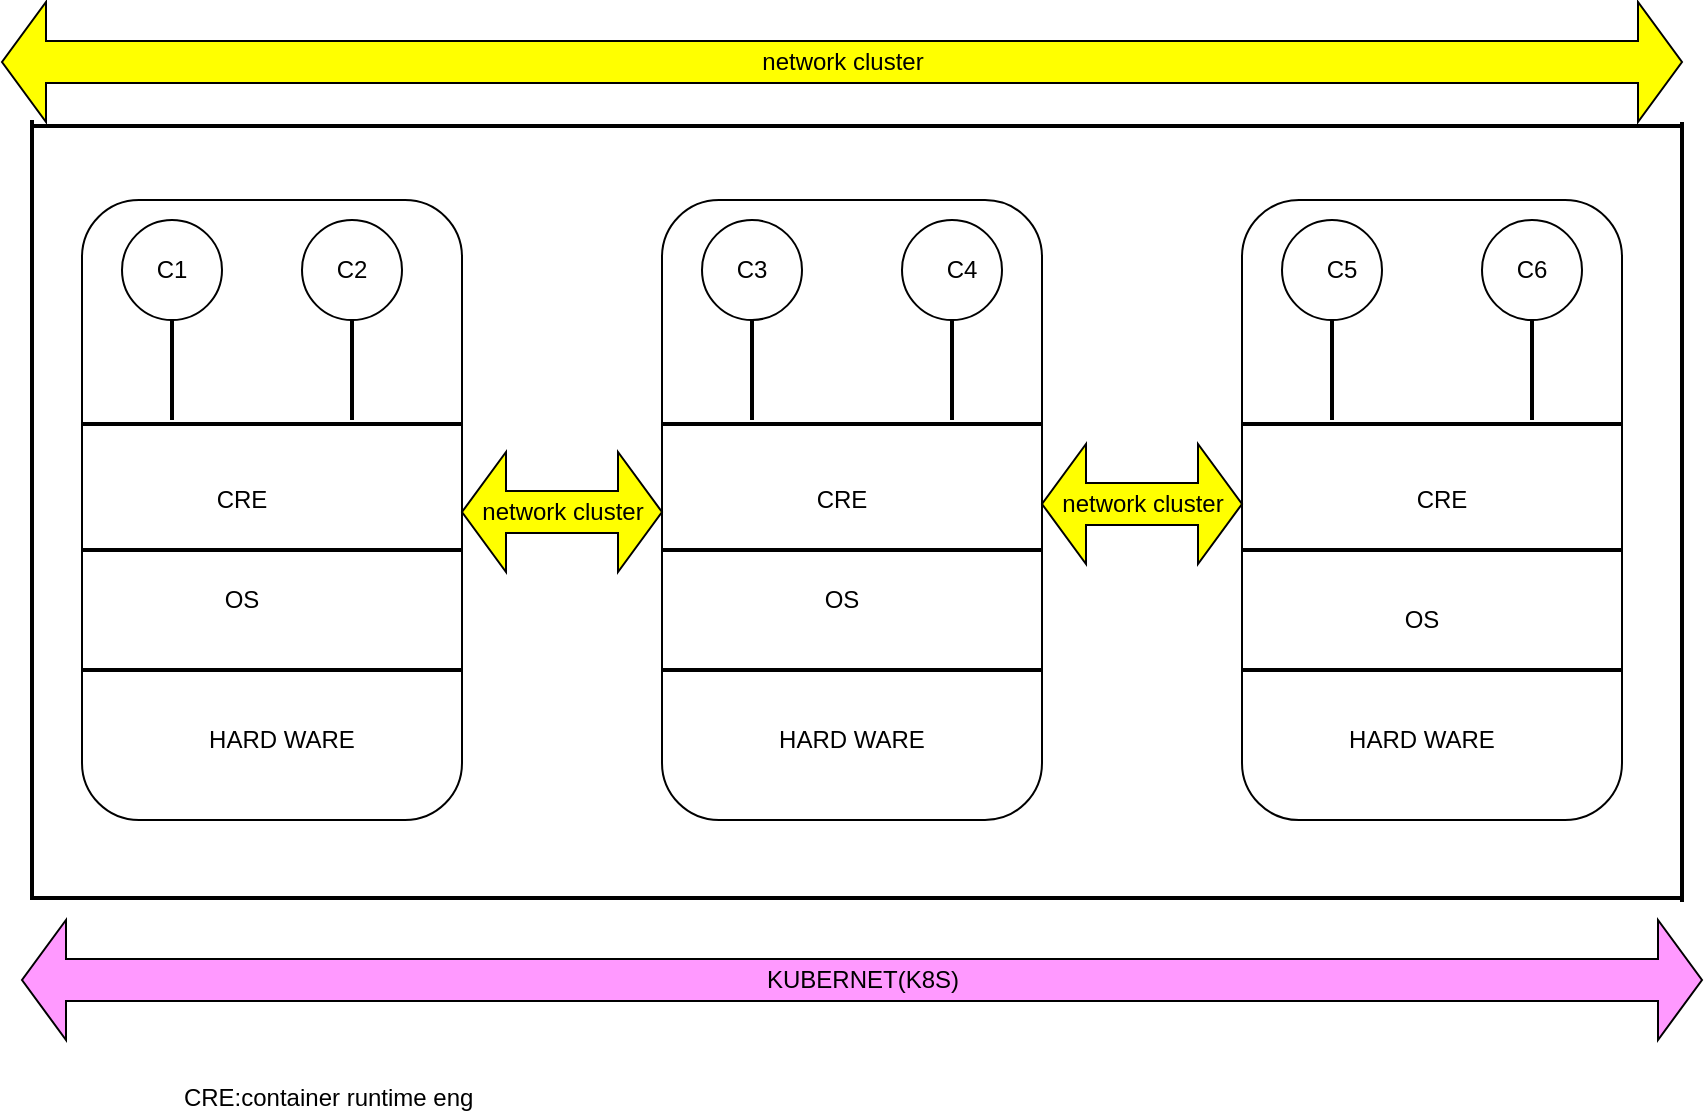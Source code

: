 <mxfile version="14.8.5" type="github">
  <diagram id="wl_e422McLixD423kIPQ" name="Page-1">
    <mxGraphModel dx="1108" dy="482" grid="1" gridSize="10" guides="1" tooltips="1" connect="1" arrows="1" fold="1" page="1" pageScale="1" pageWidth="850" pageHeight="1100" math="0" shadow="0">
      <root>
        <mxCell id="0" />
        <mxCell id="1" parent="0" />
        <mxCell id="t8bC1MIJuQSVdHQi2Ddk-7" value="" style="rounded=1;whiteSpace=wrap;html=1;" vertex="1" parent="1">
          <mxGeometry x="40" y="110" width="190" height="310" as="geometry" />
        </mxCell>
        <mxCell id="t8bC1MIJuQSVdHQi2Ddk-8" value="" style="rounded=1;whiteSpace=wrap;html=1;" vertex="1" parent="1">
          <mxGeometry x="330" y="110" width="190" height="310" as="geometry" />
        </mxCell>
        <mxCell id="t8bC1MIJuQSVdHQi2Ddk-9" value="" style="rounded=1;whiteSpace=wrap;html=1;" vertex="1" parent="1">
          <mxGeometry x="620" y="110" width="190" height="310" as="geometry" />
        </mxCell>
        <mxCell id="t8bC1MIJuQSVdHQi2Ddk-10" value="" style="line;strokeWidth=2;html=1;" vertex="1" parent="1">
          <mxGeometry x="40" y="340" width="190" height="10" as="geometry" />
        </mxCell>
        <mxCell id="t8bC1MIJuQSVdHQi2Ddk-12" value="" style="line;strokeWidth=2;html=1;" vertex="1" parent="1">
          <mxGeometry x="40" y="280" width="190" height="10" as="geometry" />
        </mxCell>
        <mxCell id="t8bC1MIJuQSVdHQi2Ddk-13" value="" style="line;strokeWidth=2;html=1;" vertex="1" parent="1">
          <mxGeometry x="40" y="217" width="190" height="10" as="geometry" />
        </mxCell>
        <mxCell id="t8bC1MIJuQSVdHQi2Ddk-14" value="" style="line;strokeWidth=2;html=1;" vertex="1" parent="1">
          <mxGeometry x="330" y="340" width="190" height="10" as="geometry" />
        </mxCell>
        <mxCell id="t8bC1MIJuQSVdHQi2Ddk-15" value="" style="line;strokeWidth=2;html=1;" vertex="1" parent="1">
          <mxGeometry x="330" y="280" width="190" height="10" as="geometry" />
        </mxCell>
        <mxCell id="t8bC1MIJuQSVdHQi2Ddk-16" value="" style="line;strokeWidth=2;html=1;" vertex="1" parent="1">
          <mxGeometry x="330" y="217" width="190" height="10" as="geometry" />
        </mxCell>
        <mxCell id="t8bC1MIJuQSVdHQi2Ddk-17" value="" style="line;strokeWidth=2;html=1;" vertex="1" parent="1">
          <mxGeometry x="620" y="340" width="190" height="10" as="geometry" />
        </mxCell>
        <mxCell id="t8bC1MIJuQSVdHQi2Ddk-18" value="" style="line;strokeWidth=2;html=1;" vertex="1" parent="1">
          <mxGeometry x="620" y="280" width="190" height="10" as="geometry" />
        </mxCell>
        <mxCell id="t8bC1MIJuQSVdHQi2Ddk-19" value="" style="line;strokeWidth=2;html=1;" vertex="1" parent="1">
          <mxGeometry x="620" y="217" width="190" height="10" as="geometry" />
        </mxCell>
        <mxCell id="t8bC1MIJuQSVdHQi2Ddk-20" value="HARD WARE" style="text;html=1;strokeColor=none;fillColor=none;align=center;verticalAlign=middle;whiteSpace=wrap;rounded=0;" vertex="1" parent="1">
          <mxGeometry x="80" y="370" width="120" height="20" as="geometry" />
        </mxCell>
        <mxCell id="t8bC1MIJuQSVdHQi2Ddk-21" value="OS" style="text;html=1;strokeColor=none;fillColor=none;align=center;verticalAlign=middle;whiteSpace=wrap;rounded=0;" vertex="1" parent="1">
          <mxGeometry x="100" y="300" width="40" height="20" as="geometry" />
        </mxCell>
        <mxCell id="t8bC1MIJuQSVdHQi2Ddk-22" value="CRE" style="text;html=1;strokeColor=none;fillColor=none;align=center;verticalAlign=middle;whiteSpace=wrap;rounded=0;" vertex="1" parent="1">
          <mxGeometry x="100" y="250" width="40" height="20" as="geometry" />
        </mxCell>
        <mxCell id="t8bC1MIJuQSVdHQi2Ddk-23" value="" style="ellipse;whiteSpace=wrap;html=1;aspect=fixed;" vertex="1" parent="1">
          <mxGeometry x="60" y="120" width="50" height="50" as="geometry" />
        </mxCell>
        <mxCell id="t8bC1MIJuQSVdHQi2Ddk-25" value="" style="ellipse;whiteSpace=wrap;html=1;aspect=fixed;" vertex="1" parent="1">
          <mxGeometry x="150" y="120" width="50" height="50" as="geometry" />
        </mxCell>
        <mxCell id="t8bC1MIJuQSVdHQi2Ddk-26" value="" style="ellipse;whiteSpace=wrap;html=1;aspect=fixed;" vertex="1" parent="1">
          <mxGeometry x="350" y="120" width="50" height="50" as="geometry" />
        </mxCell>
        <mxCell id="t8bC1MIJuQSVdHQi2Ddk-27" value="" style="ellipse;whiteSpace=wrap;html=1;aspect=fixed;" vertex="1" parent="1">
          <mxGeometry x="450" y="120" width="50" height="50" as="geometry" />
        </mxCell>
        <mxCell id="t8bC1MIJuQSVdHQi2Ddk-28" value="" style="ellipse;whiteSpace=wrap;html=1;aspect=fixed;" vertex="1" parent="1">
          <mxGeometry x="640" y="120" width="50" height="50" as="geometry" />
        </mxCell>
        <mxCell id="t8bC1MIJuQSVdHQi2Ddk-29" value="" style="ellipse;whiteSpace=wrap;html=1;aspect=fixed;" vertex="1" parent="1">
          <mxGeometry x="740" y="120" width="50" height="50" as="geometry" />
        </mxCell>
        <mxCell id="t8bC1MIJuQSVdHQi2Ddk-32" value="" style="line;strokeWidth=2;direction=south;html=1;" vertex="1" parent="1">
          <mxGeometry x="80" y="170" width="10" height="50" as="geometry" />
        </mxCell>
        <mxCell id="t8bC1MIJuQSVdHQi2Ddk-33" value="" style="line;strokeWidth=2;direction=south;html=1;" vertex="1" parent="1">
          <mxGeometry x="170" y="170" width="10" height="50" as="geometry" />
        </mxCell>
        <mxCell id="t8bC1MIJuQSVdHQi2Ddk-34" value="" style="line;strokeWidth=2;direction=south;html=1;" vertex="1" parent="1">
          <mxGeometry x="370" y="170" width="10" height="50" as="geometry" />
        </mxCell>
        <mxCell id="t8bC1MIJuQSVdHQi2Ddk-35" value="" style="line;strokeWidth=2;direction=south;html=1;" vertex="1" parent="1">
          <mxGeometry x="470" y="170" width="10" height="50" as="geometry" />
        </mxCell>
        <mxCell id="t8bC1MIJuQSVdHQi2Ddk-36" value="" style="line;strokeWidth=2;direction=south;html=1;" vertex="1" parent="1">
          <mxGeometry x="660" y="170" width="10" height="50" as="geometry" />
        </mxCell>
        <mxCell id="t8bC1MIJuQSVdHQi2Ddk-37" value="" style="line;strokeWidth=2;direction=south;html=1;" vertex="1" parent="1">
          <mxGeometry x="760" y="170" width="10" height="50" as="geometry" />
        </mxCell>
        <mxCell id="t8bC1MIJuQSVdHQi2Ddk-39" value="HARD WARE" style="text;html=1;strokeColor=none;fillColor=none;align=center;verticalAlign=middle;whiteSpace=wrap;rounded=0;" vertex="1" parent="1">
          <mxGeometry x="365" y="370" width="120" height="20" as="geometry" />
        </mxCell>
        <mxCell id="t8bC1MIJuQSVdHQi2Ddk-40" value="HARD WARE" style="text;html=1;strokeColor=none;fillColor=none;align=center;verticalAlign=middle;whiteSpace=wrap;rounded=0;" vertex="1" parent="1">
          <mxGeometry x="650" y="370" width="120" height="20" as="geometry" />
        </mxCell>
        <mxCell id="t8bC1MIJuQSVdHQi2Ddk-41" value="OS" style="text;html=1;strokeColor=none;fillColor=none;align=center;verticalAlign=middle;whiteSpace=wrap;rounded=0;" vertex="1" parent="1">
          <mxGeometry x="400" y="300" width="40" height="20" as="geometry" />
        </mxCell>
        <mxCell id="t8bC1MIJuQSVdHQi2Ddk-42" value="OS" style="text;html=1;strokeColor=none;fillColor=none;align=center;verticalAlign=middle;whiteSpace=wrap;rounded=0;" vertex="1" parent="1">
          <mxGeometry x="690" y="310" width="40" height="20" as="geometry" />
        </mxCell>
        <mxCell id="t8bC1MIJuQSVdHQi2Ddk-43" value="CRE" style="text;html=1;strokeColor=none;fillColor=none;align=center;verticalAlign=middle;whiteSpace=wrap;rounded=0;" vertex="1" parent="1">
          <mxGeometry x="400" y="250" width="40" height="20" as="geometry" />
        </mxCell>
        <mxCell id="t8bC1MIJuQSVdHQi2Ddk-44" value="CRE" style="text;html=1;strokeColor=none;fillColor=none;align=center;verticalAlign=middle;whiteSpace=wrap;rounded=0;" vertex="1" parent="1">
          <mxGeometry x="700" y="250" width="40" height="20" as="geometry" />
        </mxCell>
        <mxCell id="t8bC1MIJuQSVdHQi2Ddk-45" value="C1" style="text;html=1;strokeColor=none;fillColor=none;align=center;verticalAlign=middle;whiteSpace=wrap;rounded=0;" vertex="1" parent="1">
          <mxGeometry x="65" y="135" width="40" height="20" as="geometry" />
        </mxCell>
        <mxCell id="t8bC1MIJuQSVdHQi2Ddk-47" value="C2&lt;span style=&quot;color: rgba(0 , 0 , 0 , 0) ; font-family: monospace ; font-size: 0px&quot;&gt;%3CmxGraphModel%3E%3Croot%3E%3CmxCell%20id%3D%220%22%2F%3E%3CmxCell%20id%3D%221%22%20parent%3D%220%22%2F%3E%3CmxCell%20id%3D%222%22%20value%3D%22C1%22%20style%3D%22text%3Bhtml%3D1%3BstrokeColor%3Dnone%3BfillColor%3Dnone%3Balign%3Dcenter%3BverticalAlign%3Dmiddle%3BwhiteSpace%3Dwrap%3Brounded%3D0%3B%22%20vertex%3D%221%22%20parent%3D%221%22%3E%3CmxGeometry%20x%3D%2265%22%20y%3D%22135%22%20width%3D%2240%22%20height%3D%2220%22%20as%3D%22geometry%22%2F%3E%3C%2FmxCell%3E%3C%2Froot%3E%3C%2FmxGraphModel%3E&lt;/span&gt;" style="text;html=1;strokeColor=none;fillColor=none;align=center;verticalAlign=middle;whiteSpace=wrap;rounded=0;" vertex="1" parent="1">
          <mxGeometry x="155" y="135" width="40" height="20" as="geometry" />
        </mxCell>
        <mxCell id="t8bC1MIJuQSVdHQi2Ddk-48" value="C3" style="text;html=1;strokeColor=none;fillColor=none;align=center;verticalAlign=middle;whiteSpace=wrap;rounded=0;" vertex="1" parent="1">
          <mxGeometry x="355" y="135" width="40" height="20" as="geometry" />
        </mxCell>
        <mxCell id="t8bC1MIJuQSVdHQi2Ddk-49" value="C4" style="text;html=1;strokeColor=none;fillColor=none;align=center;verticalAlign=middle;whiteSpace=wrap;rounded=0;" vertex="1" parent="1">
          <mxGeometry x="460" y="135" width="40" height="20" as="geometry" />
        </mxCell>
        <mxCell id="t8bC1MIJuQSVdHQi2Ddk-50" value="C5" style="text;html=1;strokeColor=none;fillColor=none;align=center;verticalAlign=middle;whiteSpace=wrap;rounded=0;" vertex="1" parent="1">
          <mxGeometry x="650" y="135" width="40" height="20" as="geometry" />
        </mxCell>
        <mxCell id="t8bC1MIJuQSVdHQi2Ddk-51" value="C6" style="text;html=1;strokeColor=none;fillColor=none;align=center;verticalAlign=middle;whiteSpace=wrap;rounded=0;" vertex="1" parent="1">
          <mxGeometry x="745" y="135" width="40" height="20" as="geometry" />
        </mxCell>
        <mxCell id="t8bC1MIJuQSVdHQi2Ddk-54" value="network cluster" style="html=1;shadow=0;dashed=0;align=center;verticalAlign=middle;shape=mxgraph.arrows2.twoWayArrow;dy=0.65;dx=22;fillColor=#FFFF00;" vertex="1" parent="1">
          <mxGeometry x="230" y="236" width="100" height="60" as="geometry" />
        </mxCell>
        <mxCell id="t8bC1MIJuQSVdHQi2Ddk-55" value="network cluster" style="html=1;shadow=0;dashed=0;align=center;verticalAlign=middle;shape=mxgraph.arrows2.twoWayArrow;dy=0.65;dx=22;fillColor=#FFFF00;" vertex="1" parent="1">
          <mxGeometry x="520" y="232" width="100" height="60" as="geometry" />
        </mxCell>
        <mxCell id="t8bC1MIJuQSVdHQi2Ddk-57" value="CRE:container runtime eng&amp;nbsp;" style="text;html=1;strokeColor=none;fillColor=none;align=center;verticalAlign=middle;whiteSpace=wrap;rounded=0;" vertex="1" parent="1">
          <mxGeometry x="80" y="549" width="170" height="20" as="geometry" />
        </mxCell>
        <mxCell id="t8bC1MIJuQSVdHQi2Ddk-58" value="" style="line;strokeWidth=2;direction=south;html=1;fillColor=#FFFF00;" vertex="1" parent="1">
          <mxGeometry x="10" y="70" width="10" height="390" as="geometry" />
        </mxCell>
        <mxCell id="t8bC1MIJuQSVdHQi2Ddk-60" value="" style="line;strokeWidth=2;html=1;fillColor=#FFFF00;" vertex="1" parent="1">
          <mxGeometry x="16" y="454" width="824" height="10" as="geometry" />
        </mxCell>
        <mxCell id="t8bC1MIJuQSVdHQi2Ddk-61" value="" style="line;strokeWidth=2;direction=south;html=1;fillColor=#FFFF00;" vertex="1" parent="1">
          <mxGeometry x="835" y="71" width="10" height="390" as="geometry" />
        </mxCell>
        <mxCell id="t8bC1MIJuQSVdHQi2Ddk-62" value="" style="line;strokeWidth=2;html=1;fillColor=#FFFF00;" vertex="1" parent="1">
          <mxGeometry x="16" y="68" width="824" height="10" as="geometry" />
        </mxCell>
        <mxCell id="t8bC1MIJuQSVdHQi2Ddk-63" value="network cluster" style="html=1;shadow=0;dashed=0;align=center;verticalAlign=middle;shape=mxgraph.arrows2.twoWayArrow;dy=0.65;dx=22;fillColor=#FFFF00;" vertex="1" parent="1">
          <mxGeometry y="11" width="840" height="60" as="geometry" />
        </mxCell>
        <mxCell id="t8bC1MIJuQSVdHQi2Ddk-64" value="KUBERNET(K8S)" style="html=1;shadow=0;dashed=0;align=center;verticalAlign=middle;shape=mxgraph.arrows2.twoWayArrow;dy=0.65;dx=22;fillColor=#FF99FF;" vertex="1" parent="1">
          <mxGeometry x="10" y="470" width="840" height="60" as="geometry" />
        </mxCell>
      </root>
    </mxGraphModel>
  </diagram>
</mxfile>
